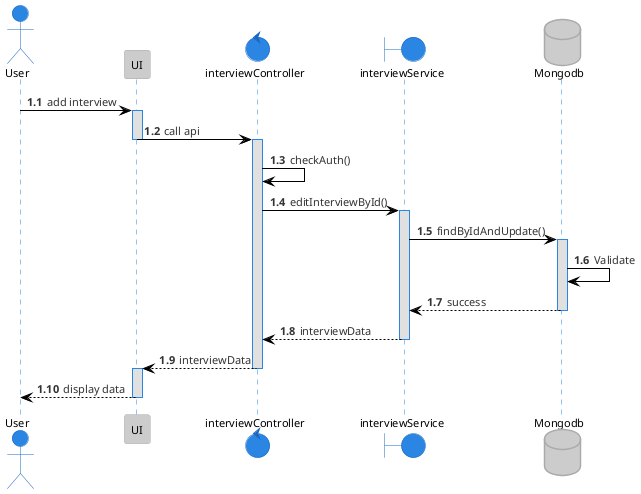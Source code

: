 @startuml edit Interview 
!theme reddress-lightblue

autonumber 1.1
actor User
participant UI
control  interviewController
boundary interviewService
database Mongodb


User -> UI: add interview
activate UI
UI -> interviewController: call api
deactivate UI
activate interviewController
interviewController -> interviewController: checkAuth()
interviewController -> interviewService: editInterviewById()
activate interviewService
interviewService -> Mongodb: findByIdAndUpdate()
activate Mongodb
Mongodb -> Mongodb: Validate
Mongodb --> interviewService: success
deactivate Mongodb
interviewService --> interviewController: interviewData
deactivate interviewService
interviewController --> UI: interviewData
deactivate interviewController
activate UI
UI --> User: display data
deactivate UI

@enduml
